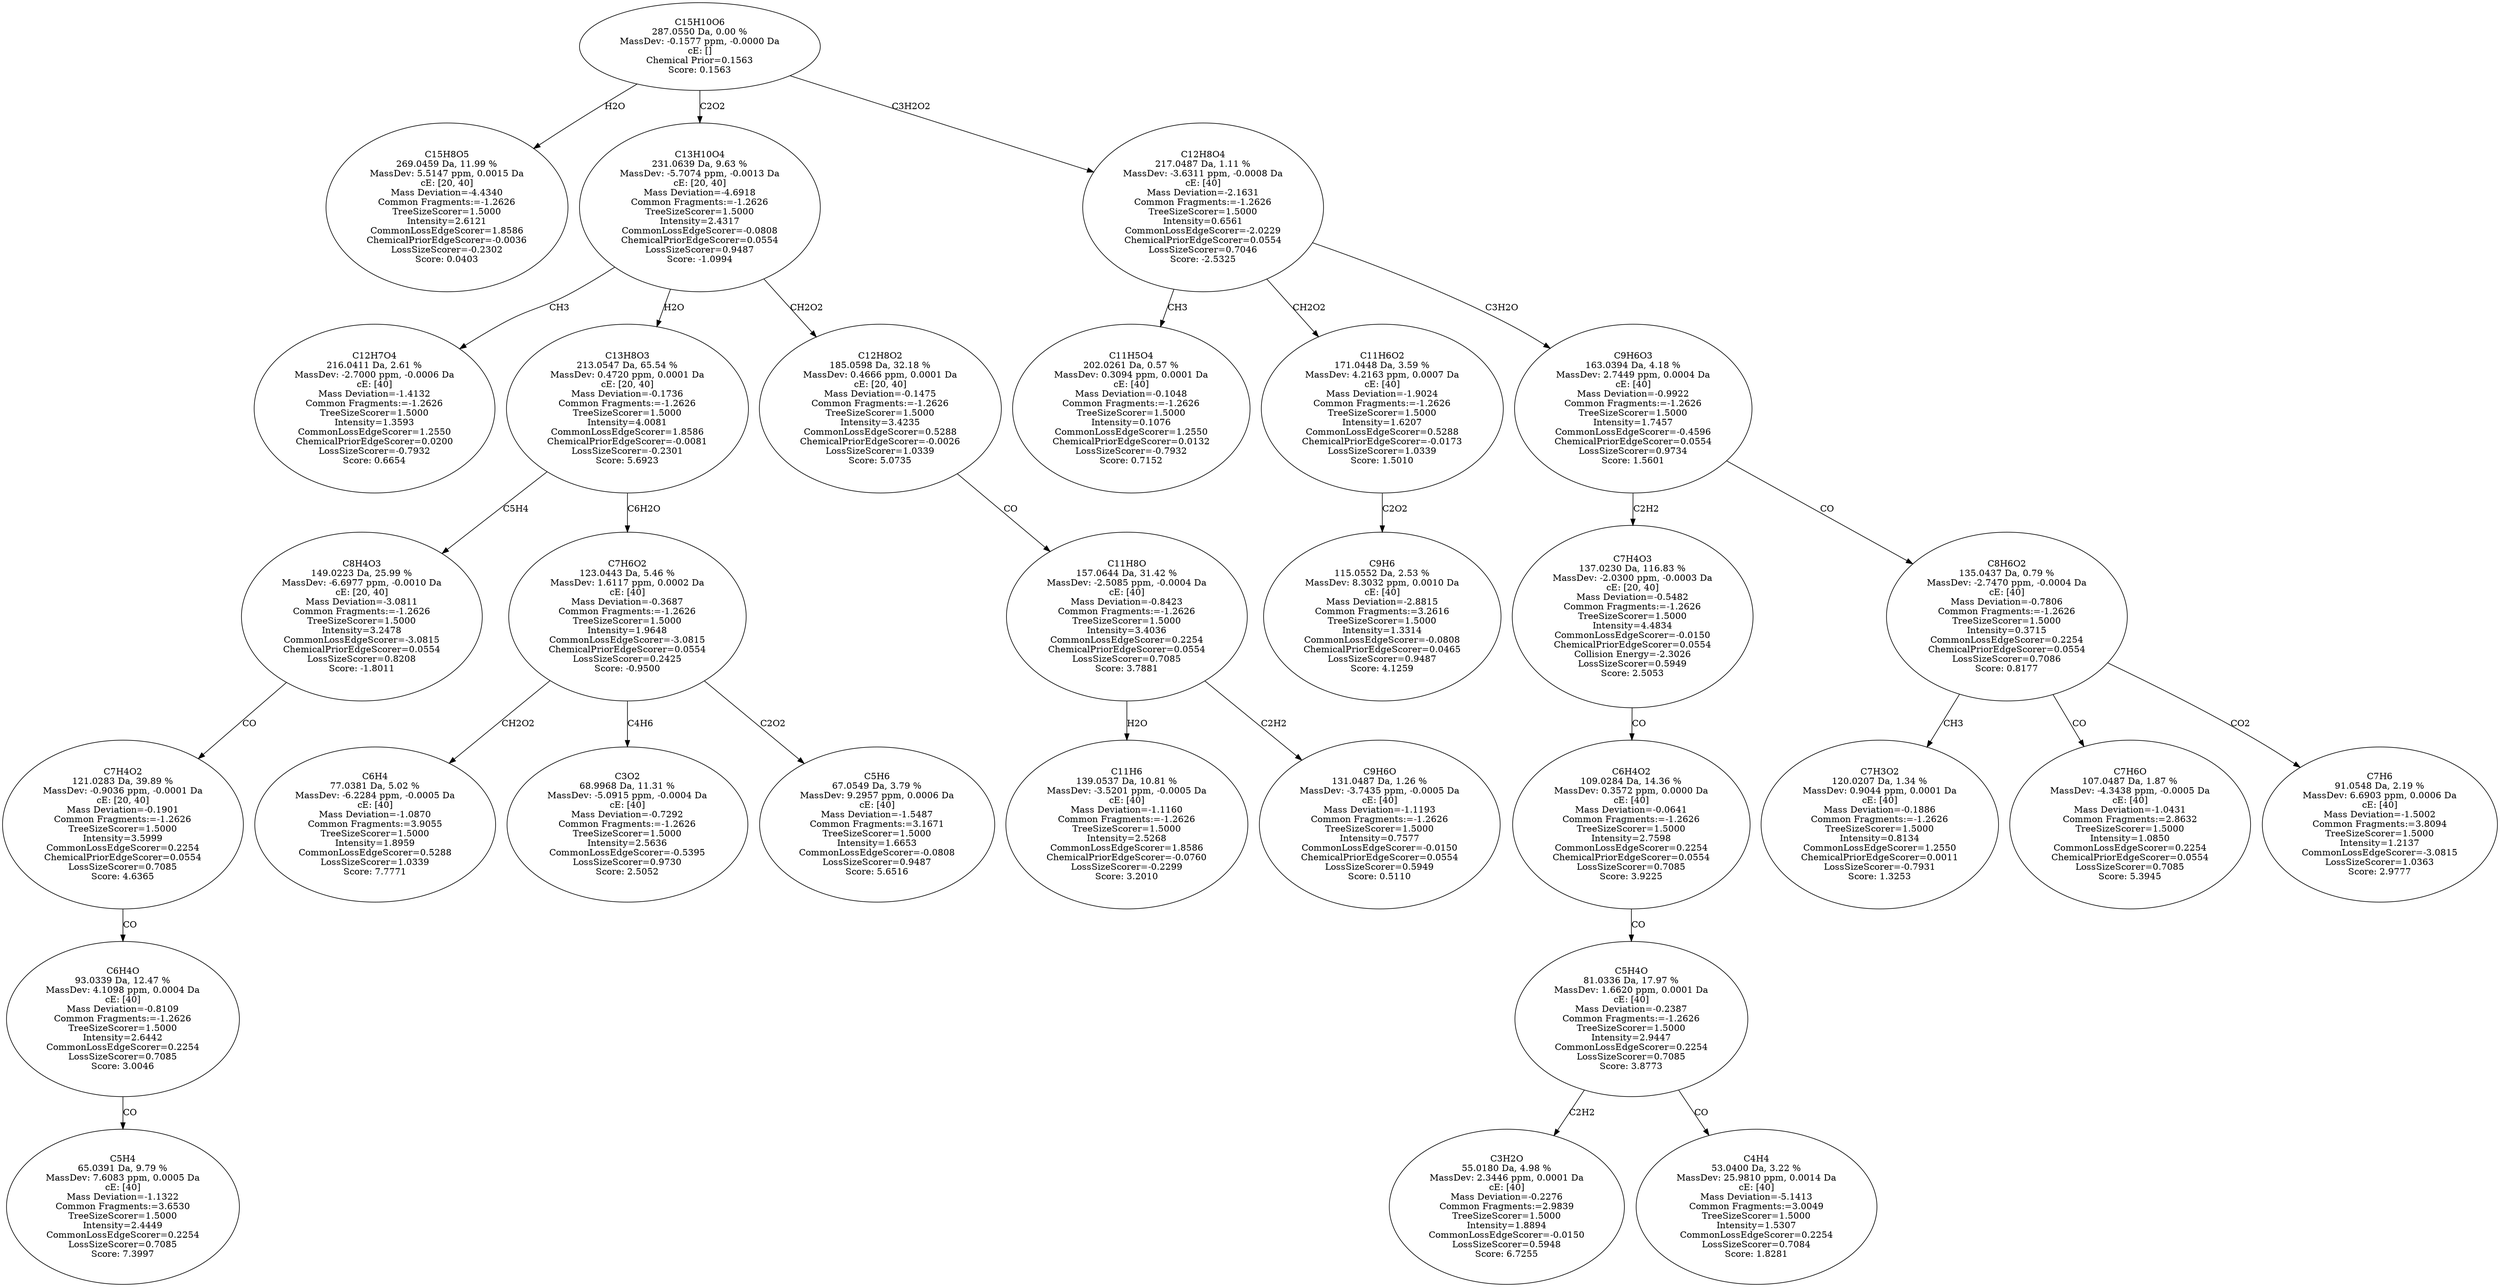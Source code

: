 strict digraph {
v1 [label="C15H8O5\n269.0459 Da, 11.99 %\nMassDev: 5.5147 ppm, 0.0015 Da\ncE: [20, 40]\nMass Deviation=-4.4340\nCommon Fragments:=-1.2626\nTreeSizeScorer=1.5000\nIntensity=2.6121\nCommonLossEdgeScorer=1.8586\nChemicalPriorEdgeScorer=-0.0036\nLossSizeScorer=-0.2302\nScore: 0.0403"];
v2 [label="C12H7O4\n216.0411 Da, 2.61 %\nMassDev: -2.7000 ppm, -0.0006 Da\ncE: [40]\nMass Deviation=-1.4132\nCommon Fragments:=-1.2626\nTreeSizeScorer=1.5000\nIntensity=1.3593\nCommonLossEdgeScorer=1.2550\nChemicalPriorEdgeScorer=0.0200\nLossSizeScorer=-0.7932\nScore: 0.6654"];
v3 [label="C5H4\n65.0391 Da, 9.79 %\nMassDev: 7.6083 ppm, 0.0005 Da\ncE: [40]\nMass Deviation=-1.1322\nCommon Fragments:=3.6530\nTreeSizeScorer=1.5000\nIntensity=2.4449\nCommonLossEdgeScorer=0.2254\nLossSizeScorer=0.7085\nScore: 7.3997"];
v4 [label="C6H4O\n93.0339 Da, 12.47 %\nMassDev: 4.1098 ppm, 0.0004 Da\ncE: [40]\nMass Deviation=-0.8109\nCommon Fragments:=-1.2626\nTreeSizeScorer=1.5000\nIntensity=2.6442\nCommonLossEdgeScorer=0.2254\nLossSizeScorer=0.7085\nScore: 3.0046"];
v5 [label="C7H4O2\n121.0283 Da, 39.89 %\nMassDev: -0.9036 ppm, -0.0001 Da\ncE: [20, 40]\nMass Deviation=-0.1901\nCommon Fragments:=-1.2626\nTreeSizeScorer=1.5000\nIntensity=3.5999\nCommonLossEdgeScorer=0.2254\nChemicalPriorEdgeScorer=0.0554\nLossSizeScorer=0.7085\nScore: 4.6365"];
v6 [label="C8H4O3\n149.0223 Da, 25.99 %\nMassDev: -6.6977 ppm, -0.0010 Da\ncE: [20, 40]\nMass Deviation=-3.0811\nCommon Fragments:=-1.2626\nTreeSizeScorer=1.5000\nIntensity=3.2478\nCommonLossEdgeScorer=-3.0815\nChemicalPriorEdgeScorer=0.0554\nLossSizeScorer=0.8208\nScore: -1.8011"];
v7 [label="C6H4\n77.0381 Da, 5.02 %\nMassDev: -6.2284 ppm, -0.0005 Da\ncE: [40]\nMass Deviation=-1.0870\nCommon Fragments:=3.9055\nTreeSizeScorer=1.5000\nIntensity=1.8959\nCommonLossEdgeScorer=0.5288\nLossSizeScorer=1.0339\nScore: 7.7771"];
v8 [label="C3O2\n68.9968 Da, 11.31 %\nMassDev: -5.0915 ppm, -0.0004 Da\ncE: [40]\nMass Deviation=-0.7292\nCommon Fragments:=-1.2626\nTreeSizeScorer=1.5000\nIntensity=2.5636\nCommonLossEdgeScorer=-0.5395\nLossSizeScorer=0.9730\nScore: 2.5052"];
v9 [label="C5H6\n67.0549 Da, 3.79 %\nMassDev: 9.2957 ppm, 0.0006 Da\ncE: [40]\nMass Deviation=-1.5487\nCommon Fragments:=3.1671\nTreeSizeScorer=1.5000\nIntensity=1.6653\nCommonLossEdgeScorer=-0.0808\nLossSizeScorer=0.9487\nScore: 5.6516"];
v10 [label="C7H6O2\n123.0443 Da, 5.46 %\nMassDev: 1.6117 ppm, 0.0002 Da\ncE: [40]\nMass Deviation=-0.3687\nCommon Fragments:=-1.2626\nTreeSizeScorer=1.5000\nIntensity=1.9648\nCommonLossEdgeScorer=-3.0815\nChemicalPriorEdgeScorer=0.0554\nLossSizeScorer=0.2425\nScore: -0.9500"];
v11 [label="C13H8O3\n213.0547 Da, 65.54 %\nMassDev: 0.4720 ppm, 0.0001 Da\ncE: [20, 40]\nMass Deviation=-0.1736\nCommon Fragments:=-1.2626\nTreeSizeScorer=1.5000\nIntensity=4.0081\nCommonLossEdgeScorer=1.8586\nChemicalPriorEdgeScorer=-0.0081\nLossSizeScorer=-0.2301\nScore: 5.6923"];
v12 [label="C11H6\n139.0537 Da, 10.81 %\nMassDev: -3.5201 ppm, -0.0005 Da\ncE: [40]\nMass Deviation=-1.1160\nCommon Fragments:=-1.2626\nTreeSizeScorer=1.5000\nIntensity=2.5268\nCommonLossEdgeScorer=1.8586\nChemicalPriorEdgeScorer=-0.0760\nLossSizeScorer=-0.2299\nScore: 3.2010"];
v13 [label="C9H6O\n131.0487 Da, 1.26 %\nMassDev: -3.7435 ppm, -0.0005 Da\ncE: [40]\nMass Deviation=-1.1193\nCommon Fragments:=-1.2626\nTreeSizeScorer=1.5000\nIntensity=0.7577\nCommonLossEdgeScorer=-0.0150\nChemicalPriorEdgeScorer=0.0554\nLossSizeScorer=0.5949\nScore: 0.5110"];
v14 [label="C11H8O\n157.0644 Da, 31.42 %\nMassDev: -2.5085 ppm, -0.0004 Da\ncE: [40]\nMass Deviation=-0.8423\nCommon Fragments:=-1.2626\nTreeSizeScorer=1.5000\nIntensity=3.4036\nCommonLossEdgeScorer=0.2254\nChemicalPriorEdgeScorer=0.0554\nLossSizeScorer=0.7085\nScore: 3.7881"];
v15 [label="C12H8O2\n185.0598 Da, 32.18 %\nMassDev: 0.4666 ppm, 0.0001 Da\ncE: [20, 40]\nMass Deviation=-0.1475\nCommon Fragments:=-1.2626\nTreeSizeScorer=1.5000\nIntensity=3.4235\nCommonLossEdgeScorer=0.5288\nChemicalPriorEdgeScorer=-0.0026\nLossSizeScorer=1.0339\nScore: 5.0735"];
v16 [label="C13H10O4\n231.0639 Da, 9.63 %\nMassDev: -5.7074 ppm, -0.0013 Da\ncE: [20, 40]\nMass Deviation=-4.6918\nCommon Fragments:=-1.2626\nTreeSizeScorer=1.5000\nIntensity=2.4317\nCommonLossEdgeScorer=-0.0808\nChemicalPriorEdgeScorer=0.0554\nLossSizeScorer=0.9487\nScore: -1.0994"];
v17 [label="C11H5O4\n202.0261 Da, 0.57 %\nMassDev: 0.3094 ppm, 0.0001 Da\ncE: [40]\nMass Deviation=-0.1048\nCommon Fragments:=-1.2626\nTreeSizeScorer=1.5000\nIntensity=0.1076\nCommonLossEdgeScorer=1.2550\nChemicalPriorEdgeScorer=0.0132\nLossSizeScorer=-0.7932\nScore: 0.7152"];
v18 [label="C9H6\n115.0552 Da, 2.53 %\nMassDev: 8.3032 ppm, 0.0010 Da\ncE: [40]\nMass Deviation=-2.8815\nCommon Fragments:=3.2616\nTreeSizeScorer=1.5000\nIntensity=1.3314\nCommonLossEdgeScorer=-0.0808\nChemicalPriorEdgeScorer=0.0465\nLossSizeScorer=0.9487\nScore: 4.1259"];
v19 [label="C11H6O2\n171.0448 Da, 3.59 %\nMassDev: 4.2163 ppm, 0.0007 Da\ncE: [40]\nMass Deviation=-1.9024\nCommon Fragments:=-1.2626\nTreeSizeScorer=1.5000\nIntensity=1.6207\nCommonLossEdgeScorer=0.5288\nChemicalPriorEdgeScorer=-0.0173\nLossSizeScorer=1.0339\nScore: 1.5010"];
v20 [label="C3H2O\n55.0180 Da, 4.98 %\nMassDev: 2.3446 ppm, 0.0001 Da\ncE: [40]\nMass Deviation=-0.2276\nCommon Fragments:=2.9839\nTreeSizeScorer=1.5000\nIntensity=1.8894\nCommonLossEdgeScorer=-0.0150\nLossSizeScorer=0.5948\nScore: 6.7255"];
v21 [label="C4H4\n53.0400 Da, 3.22 %\nMassDev: 25.9810 ppm, 0.0014 Da\ncE: [40]\nMass Deviation=-5.1413\nCommon Fragments:=3.0049\nTreeSizeScorer=1.5000\nIntensity=1.5307\nCommonLossEdgeScorer=0.2254\nLossSizeScorer=0.7084\nScore: 1.8281"];
v22 [label="C5H4O\n81.0336 Da, 17.97 %\nMassDev: 1.6620 ppm, 0.0001 Da\ncE: [40]\nMass Deviation=-0.2387\nCommon Fragments:=-1.2626\nTreeSizeScorer=1.5000\nIntensity=2.9447\nCommonLossEdgeScorer=0.2254\nLossSizeScorer=0.7085\nScore: 3.8773"];
v23 [label="C6H4O2\n109.0284 Da, 14.36 %\nMassDev: 0.3572 ppm, 0.0000 Da\ncE: [40]\nMass Deviation=-0.0641\nCommon Fragments:=-1.2626\nTreeSizeScorer=1.5000\nIntensity=2.7598\nCommonLossEdgeScorer=0.2254\nChemicalPriorEdgeScorer=0.0554\nLossSizeScorer=0.7085\nScore: 3.9225"];
v24 [label="C7H4O3\n137.0230 Da, 116.83 %\nMassDev: -2.0300 ppm, -0.0003 Da\ncE: [20, 40]\nMass Deviation=-0.5482\nCommon Fragments:=-1.2626\nTreeSizeScorer=1.5000\nIntensity=4.4834\nCommonLossEdgeScorer=-0.0150\nChemicalPriorEdgeScorer=0.0554\nCollision Energy=-2.3026\nLossSizeScorer=0.5949\nScore: 2.5053"];
v25 [label="C7H3O2\n120.0207 Da, 1.34 %\nMassDev: 0.9044 ppm, 0.0001 Da\ncE: [40]\nMass Deviation=-0.1886\nCommon Fragments:=-1.2626\nTreeSizeScorer=1.5000\nIntensity=0.8134\nCommonLossEdgeScorer=1.2550\nChemicalPriorEdgeScorer=0.0011\nLossSizeScorer=-0.7931\nScore: 1.3253"];
v26 [label="C7H6O\n107.0487 Da, 1.87 %\nMassDev: -4.3438 ppm, -0.0005 Da\ncE: [40]\nMass Deviation=-1.0431\nCommon Fragments:=2.8632\nTreeSizeScorer=1.5000\nIntensity=1.0850\nCommonLossEdgeScorer=0.2254\nChemicalPriorEdgeScorer=0.0554\nLossSizeScorer=0.7085\nScore: 5.3945"];
v27 [label="C7H6\n91.0548 Da, 2.19 %\nMassDev: 6.6903 ppm, 0.0006 Da\ncE: [40]\nMass Deviation=-1.5002\nCommon Fragments:=3.8094\nTreeSizeScorer=1.5000\nIntensity=1.2137\nCommonLossEdgeScorer=-3.0815\nLossSizeScorer=1.0363\nScore: 2.9777"];
v28 [label="C8H6O2\n135.0437 Da, 0.79 %\nMassDev: -2.7470 ppm, -0.0004 Da\ncE: [40]\nMass Deviation=-0.7806\nCommon Fragments:=-1.2626\nTreeSizeScorer=1.5000\nIntensity=0.3715\nCommonLossEdgeScorer=0.2254\nChemicalPriorEdgeScorer=0.0554\nLossSizeScorer=0.7086\nScore: 0.8177"];
v29 [label="C9H6O3\n163.0394 Da, 4.18 %\nMassDev: 2.7449 ppm, 0.0004 Da\ncE: [40]\nMass Deviation=-0.9922\nCommon Fragments:=-1.2626\nTreeSizeScorer=1.5000\nIntensity=1.7457\nCommonLossEdgeScorer=-0.4596\nChemicalPriorEdgeScorer=0.0554\nLossSizeScorer=0.9734\nScore: 1.5601"];
v30 [label="C12H8O4\n217.0487 Da, 1.11 %\nMassDev: -3.6311 ppm, -0.0008 Da\ncE: [40]\nMass Deviation=-2.1631\nCommon Fragments:=-1.2626\nTreeSizeScorer=1.5000\nIntensity=0.6561\nCommonLossEdgeScorer=-2.0229\nChemicalPriorEdgeScorer=0.0554\nLossSizeScorer=0.7046\nScore: -2.5325"];
v31 [label="C15H10O6\n287.0550 Da, 0.00 %\nMassDev: -0.1577 ppm, -0.0000 Da\ncE: []\nChemical Prior=0.1563\nScore: 0.1563"];
v31 -> v1 [label="H2O"];
v16 -> v2 [label="CH3"];
v4 -> v3 [label="CO"];
v5 -> v4 [label="CO"];
v6 -> v5 [label="CO"];
v11 -> v6 [label="C5H4"];
v10 -> v7 [label="CH2O2"];
v10 -> v8 [label="C4H6"];
v10 -> v9 [label="C2O2"];
v11 -> v10 [label="C6H2O"];
v16 -> v11 [label="H2O"];
v14 -> v12 [label="H2O"];
v14 -> v13 [label="C2H2"];
v15 -> v14 [label="CO"];
v16 -> v15 [label="CH2O2"];
v31 -> v16 [label="C2O2"];
v30 -> v17 [label="CH3"];
v19 -> v18 [label="C2O2"];
v30 -> v19 [label="CH2O2"];
v22 -> v20 [label="C2H2"];
v22 -> v21 [label="CO"];
v23 -> v22 [label="CO"];
v24 -> v23 [label="CO"];
v29 -> v24 [label="C2H2"];
v28 -> v25 [label="CH3"];
v28 -> v26 [label="CO"];
v28 -> v27 [label="CO2"];
v29 -> v28 [label="CO"];
v30 -> v29 [label="C3H2O"];
v31 -> v30 [label="C3H2O2"];
}
